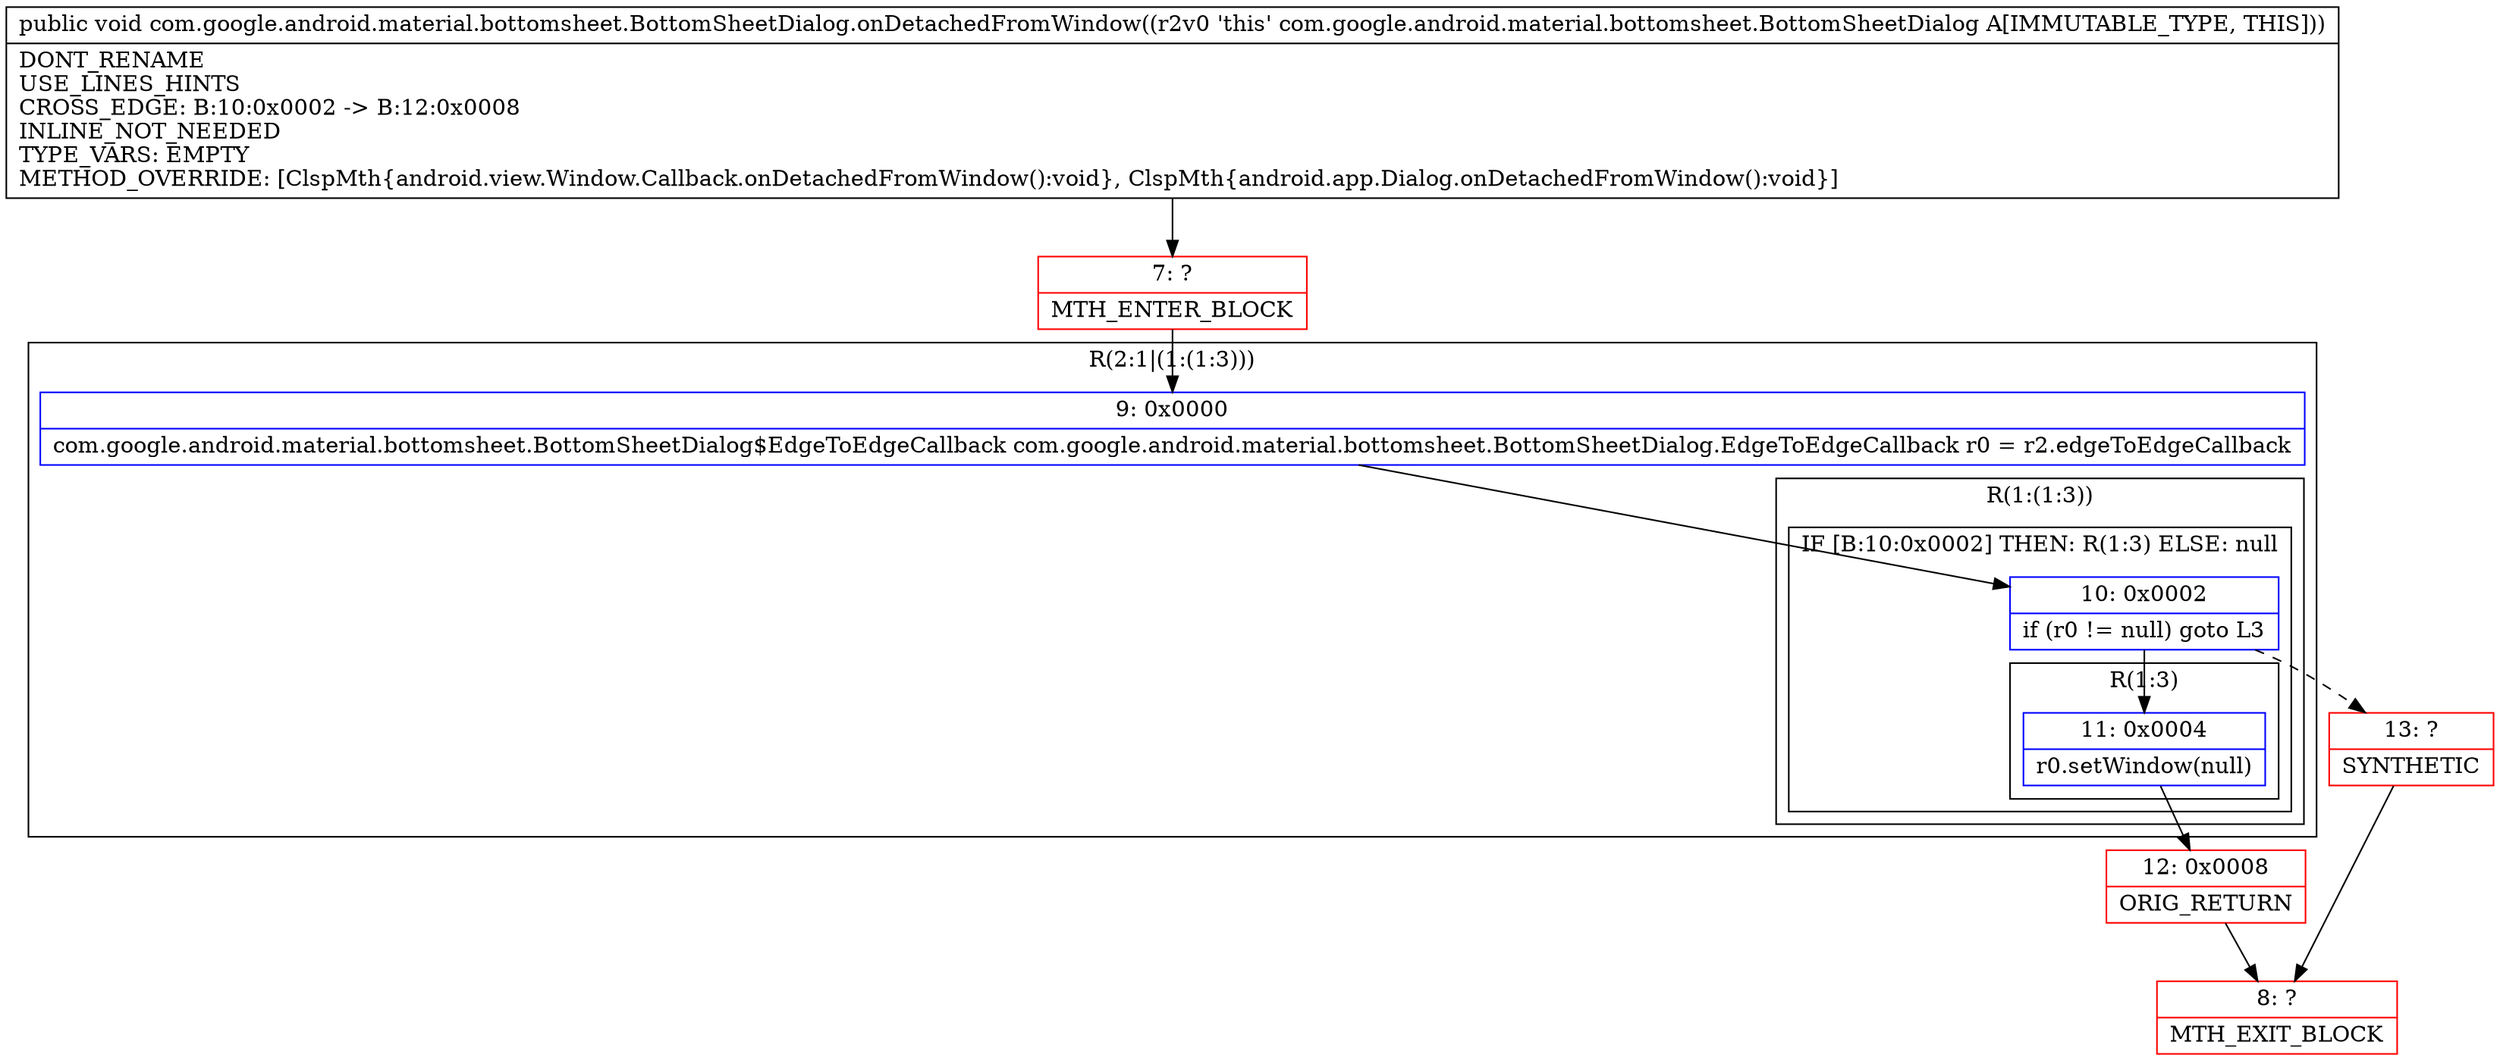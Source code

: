 digraph "CFG forcom.google.android.material.bottomsheet.BottomSheetDialog.onDetachedFromWindow()V" {
subgraph cluster_Region_2045135785 {
label = "R(2:1|(1:(1:3)))";
node [shape=record,color=blue];
Node_9 [shape=record,label="{9\:\ 0x0000|com.google.android.material.bottomsheet.BottomSheetDialog$EdgeToEdgeCallback com.google.android.material.bottomsheet.BottomSheetDialog.EdgeToEdgeCallback r0 = r2.edgeToEdgeCallback\l}"];
subgraph cluster_Region_1428835486 {
label = "R(1:(1:3))";
node [shape=record,color=blue];
subgraph cluster_IfRegion_1622047728 {
label = "IF [B:10:0x0002] THEN: R(1:3) ELSE: null";
node [shape=record,color=blue];
Node_10 [shape=record,label="{10\:\ 0x0002|if (r0 != null) goto L3\l}"];
subgraph cluster_Region_906144551 {
label = "R(1:3)";
node [shape=record,color=blue];
Node_11 [shape=record,label="{11\:\ 0x0004|r0.setWindow(null)\l}"];
}
}
}
}
Node_7 [shape=record,color=red,label="{7\:\ ?|MTH_ENTER_BLOCK\l}"];
Node_12 [shape=record,color=red,label="{12\:\ 0x0008|ORIG_RETURN\l}"];
Node_8 [shape=record,color=red,label="{8\:\ ?|MTH_EXIT_BLOCK\l}"];
Node_13 [shape=record,color=red,label="{13\:\ ?|SYNTHETIC\l}"];
MethodNode[shape=record,label="{public void com.google.android.material.bottomsheet.BottomSheetDialog.onDetachedFromWindow((r2v0 'this' com.google.android.material.bottomsheet.BottomSheetDialog A[IMMUTABLE_TYPE, THIS]))  | DONT_RENAME\lUSE_LINES_HINTS\lCROSS_EDGE: B:10:0x0002 \-\> B:12:0x0008\lINLINE_NOT_NEEDED\lTYPE_VARS: EMPTY\lMETHOD_OVERRIDE: [ClspMth\{android.view.Window.Callback.onDetachedFromWindow():void\}, ClspMth\{android.app.Dialog.onDetachedFromWindow():void\}]\l}"];
MethodNode -> Node_7;Node_9 -> Node_10;
Node_10 -> Node_11;
Node_10 -> Node_13[style=dashed];
Node_11 -> Node_12;
Node_7 -> Node_9;
Node_12 -> Node_8;
Node_13 -> Node_8;
}

